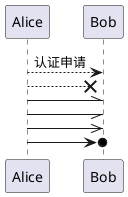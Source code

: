 @startuml
'https://plantuml.com/sequence-diagram
' 箭头的多样性

Alice --> Bob : 认证申请

' 表示信息丢失
Alice --x Bob

'只要上半部分 或者下半部分
Alice -\\ Bob
Alice -// Bob

'细一点的箭头
Alice ->> Bob
Alice ->o Bob



@enduml